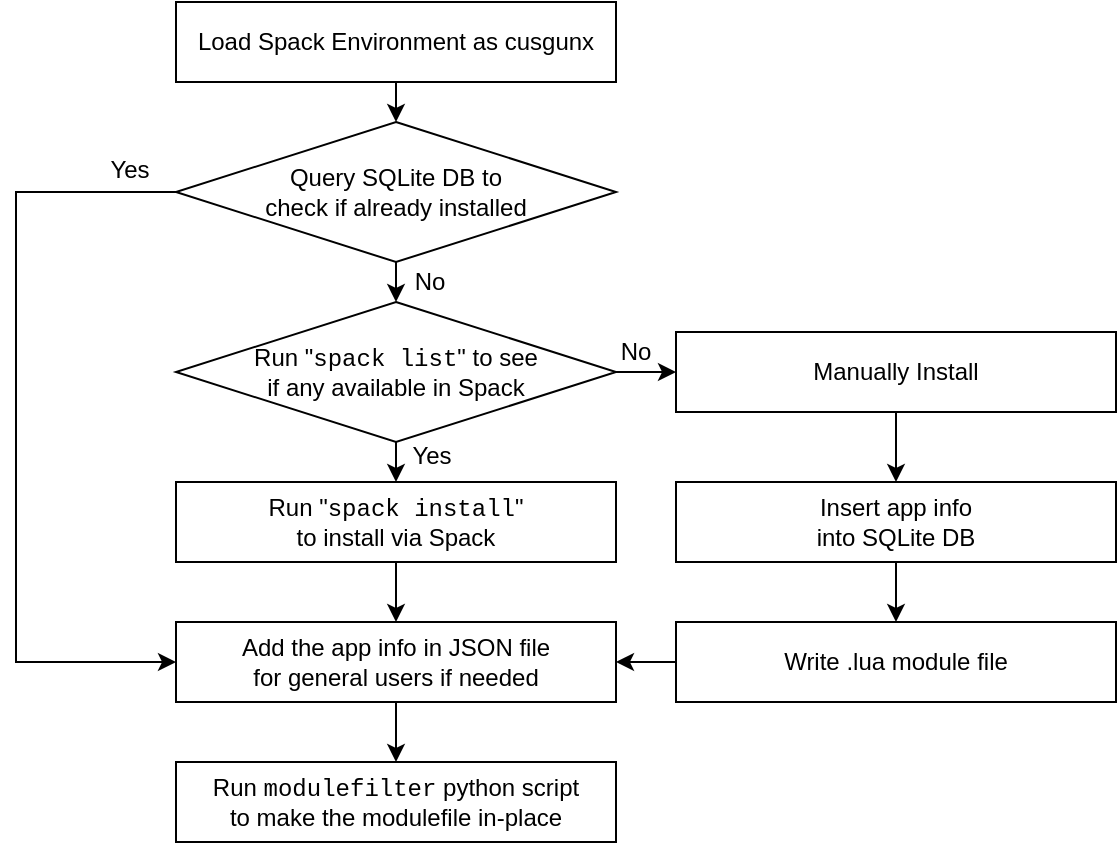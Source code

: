 <mxfile version="12.5.4" type="google"><diagram id="H4h49vqW2aeyKuxOOUcU" name="Page-1"><mxGraphModel dx="945" dy="491" grid="1" gridSize="10" guides="1" tooltips="1" connect="1" arrows="1" fold="1" page="1" pageScale="1" pageWidth="850" pageHeight="1100" math="0" shadow="0"><root><mxCell id="0"/><mxCell id="1" parent="0"/><mxCell id="B23UeyWsXhszrbb_xcjL-1" style="edgeStyle=orthogonalEdgeStyle;rounded=0;orthogonalLoop=1;jettySize=auto;html=1;exitX=0.5;exitY=1;exitDx=0;exitDy=0;entryX=0.5;entryY=0;entryDx=0;entryDy=0;" edge="1" parent="1" source="P9Iv2ScGotWD7k04DKTa-1" target="P9Iv2ScGotWD7k04DKTa-8"><mxGeometry relative="1" as="geometry"/></mxCell><mxCell id="P9Iv2ScGotWD7k04DKTa-1" value="Load Spack Environment as cusgunx " style="rounded=0;whiteSpace=wrap;html=1;" parent="1" vertex="1"><mxGeometry x="270" y="90" width="220" height="40" as="geometry"/></mxCell><mxCell id="P9Iv2ScGotWD7k04DKTa-37" style="edgeStyle=orthogonalEdgeStyle;rounded=0;orthogonalLoop=1;jettySize=auto;html=1;exitX=0.5;exitY=1;exitDx=0;exitDy=0;entryX=0.5;entryY=0;entryDx=0;entryDy=0;" parent="1" source="P9Iv2ScGotWD7k04DKTa-4" target="P9Iv2ScGotWD7k04DKTa-22" edge="1"><mxGeometry relative="1" as="geometry"/></mxCell><mxCell id="P9Iv2ScGotWD7k04DKTa-4" value="Add the app info in JSON file&lt;br&gt;for general users if needed" style="rounded=0;whiteSpace=wrap;html=1;" parent="1" vertex="1"><mxGeometry x="270" y="400" width="220" height="40" as="geometry"/></mxCell><mxCell id="P9Iv2ScGotWD7k04DKTa-17" value="" style="edgeStyle=orthogonalEdgeStyle;rounded=0;orthogonalLoop=1;jettySize=auto;html=1;exitX=0.5;exitY=1;exitDx=0;exitDy=0;entryX=0.5;entryY=0;entryDx=0;entryDy=0;align=left;" parent="1" source="P9Iv2ScGotWD7k04DKTa-8" target="P9Iv2ScGotWD7k04DKTa-9" edge="1"><mxGeometry relative="1" as="geometry"/></mxCell><mxCell id="P9Iv2ScGotWD7k04DKTa-34" style="edgeStyle=orthogonalEdgeStyle;rounded=0;orthogonalLoop=1;jettySize=auto;html=1;exitX=0;exitY=0.5;exitDx=0;exitDy=0;entryX=0;entryY=0.5;entryDx=0;entryDy=0;" parent="1" source="P9Iv2ScGotWD7k04DKTa-8" target="P9Iv2ScGotWD7k04DKTa-4" edge="1"><mxGeometry relative="1" as="geometry"><Array as="points"><mxPoint x="190" y="185"/><mxPoint x="190" y="420"/></Array></mxGeometry></mxCell><mxCell id="P9Iv2ScGotWD7k04DKTa-8" value="&lt;span style=&quot;white-space: normal&quot;&gt;Query SQLite DB to&lt;br&gt;check&amp;nbsp;&lt;/span&gt;&lt;span style=&quot;white-space: normal&quot;&gt;if already installed&lt;/span&gt;" style="rhombus;whiteSpace=wrap;html=1;" parent="1" vertex="1"><mxGeometry x="270" y="150" width="220" height="70" as="geometry"/></mxCell><mxCell id="P9Iv2ScGotWD7k04DKTa-19" style="edgeStyle=orthogonalEdgeStyle;rounded=0;orthogonalLoop=1;jettySize=auto;html=1;exitX=1;exitY=0.5;exitDx=0;exitDy=0;entryX=0;entryY=0.5;entryDx=0;entryDy=0;" parent="1" source="P9Iv2ScGotWD7k04DKTa-9" target="P9Iv2ScGotWD7k04DKTa-11" edge="1"><mxGeometry relative="1" as="geometry"/></mxCell><mxCell id="P9Iv2ScGotWD7k04DKTa-35" style="edgeStyle=orthogonalEdgeStyle;rounded=0;orthogonalLoop=1;jettySize=auto;html=1;exitX=0.5;exitY=1;exitDx=0;exitDy=0;entryX=0.5;entryY=0;entryDx=0;entryDy=0;" parent="1" source="P9Iv2ScGotWD7k04DKTa-9" target="P9Iv2ScGotWD7k04DKTa-10" edge="1"><mxGeometry relative="1" as="geometry"/></mxCell><mxCell id="P9Iv2ScGotWD7k04DKTa-9" value="Run &quot;&lt;font face=&quot;Courier New&quot;&gt;spack list&lt;/font&gt;&quot; to see&lt;br&gt;if any available in Spack" style="rhombus;whiteSpace=wrap;html=1;" parent="1" vertex="1"><mxGeometry x="270" y="240" width="220" height="70" as="geometry"/></mxCell><mxCell id="P9Iv2ScGotWD7k04DKTa-36" style="edgeStyle=orthogonalEdgeStyle;rounded=0;orthogonalLoop=1;jettySize=auto;html=1;exitX=0.5;exitY=1;exitDx=0;exitDy=0;entryX=0.5;entryY=0;entryDx=0;entryDy=0;" parent="1" source="P9Iv2ScGotWD7k04DKTa-10" target="P9Iv2ScGotWD7k04DKTa-4" edge="1"><mxGeometry relative="1" as="geometry"/></mxCell><mxCell id="P9Iv2ScGotWD7k04DKTa-10" value="Run &quot;&lt;font face=&quot;Courier New&quot;&gt;spack install&lt;/font&gt;&quot; &lt;br&gt;to install via Spack" style="rounded=0;whiteSpace=wrap;html=1;" parent="1" vertex="1"><mxGeometry x="270" y="330" width="220" height="40" as="geometry"/></mxCell><mxCell id="P9Iv2ScGotWD7k04DKTa-20" style="edgeStyle=orthogonalEdgeStyle;rounded=0;orthogonalLoop=1;jettySize=auto;html=1;exitX=0.5;exitY=1;exitDx=0;exitDy=0;entryX=0.5;entryY=0;entryDx=0;entryDy=0;" parent="1" source="P9Iv2ScGotWD7k04DKTa-11" target="P9Iv2ScGotWD7k04DKTa-12" edge="1"><mxGeometry relative="1" as="geometry"/></mxCell><mxCell id="P9Iv2ScGotWD7k04DKTa-11" value="Manually Install" style="rounded=0;whiteSpace=wrap;html=1;" parent="1" vertex="1"><mxGeometry x="520" y="255" width="220" height="40" as="geometry"/></mxCell><mxCell id="P9Iv2ScGotWD7k04DKTa-21" style="edgeStyle=orthogonalEdgeStyle;rounded=0;orthogonalLoop=1;jettySize=auto;html=1;exitX=0.5;exitY=1;exitDx=0;exitDy=0;entryX=0.5;entryY=0;entryDx=0;entryDy=0;" parent="1" source="P9Iv2ScGotWD7k04DKTa-12" target="P9Iv2ScGotWD7k04DKTa-13" edge="1"><mxGeometry relative="1" as="geometry"/></mxCell><mxCell id="P9Iv2ScGotWD7k04DKTa-12" value="Insert app info &lt;br&gt;into SQLite DB" style="rounded=0;whiteSpace=wrap;html=1;" parent="1" vertex="1"><mxGeometry x="520" y="330" width="220" height="40" as="geometry"/></mxCell><mxCell id="P9Iv2ScGotWD7k04DKTa-33" style="edgeStyle=orthogonalEdgeStyle;rounded=0;orthogonalLoop=1;jettySize=auto;html=1;exitX=0;exitY=0.5;exitDx=0;exitDy=0;entryX=1;entryY=0.5;entryDx=0;entryDy=0;" parent="1" source="P9Iv2ScGotWD7k04DKTa-13" target="P9Iv2ScGotWD7k04DKTa-4" edge="1"><mxGeometry relative="1" as="geometry"/></mxCell><mxCell id="P9Iv2ScGotWD7k04DKTa-13" value="Write .lua module file" style="rounded=0;whiteSpace=wrap;html=1;" parent="1" vertex="1"><mxGeometry x="520" y="400" width="220" height="40" as="geometry"/></mxCell><mxCell id="P9Iv2ScGotWD7k04DKTa-22" value="Run &lt;font face=&quot;Courier New&quot;&gt;modulefilter&lt;/font&gt; python script&lt;br&gt;to make the modulefile in-place" style="rounded=0;whiteSpace=wrap;html=1;" parent="1" vertex="1"><mxGeometry x="270" y="470" width="220" height="40" as="geometry"/></mxCell><mxCell id="P9Iv2ScGotWD7k04DKTa-38" value="Yes" style="text;html=1;strokeColor=none;fillColor=none;align=center;verticalAlign=middle;whiteSpace=wrap;rounded=0;" parent="1" vertex="1"><mxGeometry x="227" y="164" width="40" height="20" as="geometry"/></mxCell><mxCell id="P9Iv2ScGotWD7k04DKTa-39" value="No" style="text;html=1;strokeColor=none;fillColor=none;align=center;verticalAlign=middle;whiteSpace=wrap;rounded=0;" parent="1" vertex="1"><mxGeometry x="377" y="220" width="40" height="20" as="geometry"/></mxCell><mxCell id="P9Iv2ScGotWD7k04DKTa-40" value="Yes" style="text;html=1;strokeColor=none;fillColor=none;align=center;verticalAlign=middle;whiteSpace=wrap;rounded=0;" parent="1" vertex="1"><mxGeometry x="378" y="307" width="40" height="20" as="geometry"/></mxCell><mxCell id="P9Iv2ScGotWD7k04DKTa-41" value="No" style="text;html=1;strokeColor=none;fillColor=none;align=center;verticalAlign=middle;whiteSpace=wrap;rounded=0;" parent="1" vertex="1"><mxGeometry x="480" y="255" width="40" height="20" as="geometry"/></mxCell></root></mxGraphModel></diagram></mxfile>